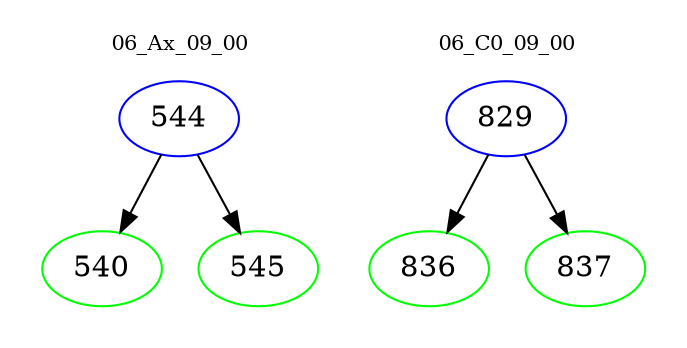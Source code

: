 digraph{
subgraph cluster_0 {
color = white
label = "06_Ax_09_00";
fontsize=10;
T0_544 [label="544", color="blue"]
T0_544 -> T0_540 [color="black"]
T0_540 [label="540", color="green"]
T0_544 -> T0_545 [color="black"]
T0_545 [label="545", color="green"]
}
subgraph cluster_1 {
color = white
label = "06_C0_09_00";
fontsize=10;
T1_829 [label="829", color="blue"]
T1_829 -> T1_836 [color="black"]
T1_836 [label="836", color="green"]
T1_829 -> T1_837 [color="black"]
T1_837 [label="837", color="green"]
}
}
